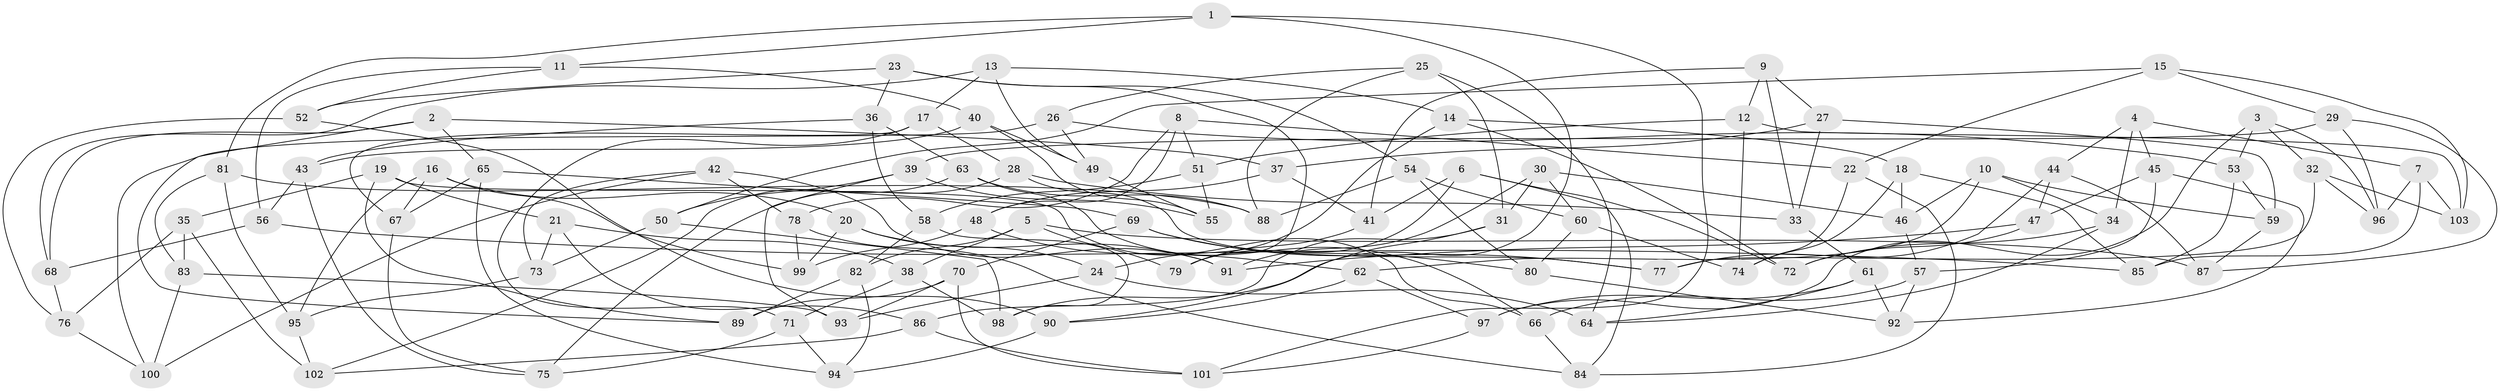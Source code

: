 // Generated by graph-tools (version 1.1) at 2025/50/03/09/25 03:50:54]
// undirected, 103 vertices, 206 edges
graph export_dot {
graph [start="1"]
  node [color=gray90,style=filled];
  1;
  2;
  3;
  4;
  5;
  6;
  7;
  8;
  9;
  10;
  11;
  12;
  13;
  14;
  15;
  16;
  17;
  18;
  19;
  20;
  21;
  22;
  23;
  24;
  25;
  26;
  27;
  28;
  29;
  30;
  31;
  32;
  33;
  34;
  35;
  36;
  37;
  38;
  39;
  40;
  41;
  42;
  43;
  44;
  45;
  46;
  47;
  48;
  49;
  50;
  51;
  52;
  53;
  54;
  55;
  56;
  57;
  58;
  59;
  60;
  61;
  62;
  63;
  64;
  65;
  66;
  67;
  68;
  69;
  70;
  71;
  72;
  73;
  74;
  75;
  76;
  77;
  78;
  79;
  80;
  81;
  82;
  83;
  84;
  85;
  86;
  87;
  88;
  89;
  90;
  91;
  92;
  93;
  94;
  95;
  96;
  97;
  98;
  99;
  100;
  101;
  102;
  103;
  1 -- 98;
  1 -- 81;
  1 -- 11;
  1 -- 101;
  2 -- 37;
  2 -- 65;
  2 -- 89;
  2 -- 68;
  3 -- 32;
  3 -- 96;
  3 -- 53;
  3 -- 97;
  4 -- 45;
  4 -- 34;
  4 -- 7;
  4 -- 44;
  5 -- 38;
  5 -- 79;
  5 -- 82;
  5 -- 87;
  6 -- 72;
  6 -- 79;
  6 -- 84;
  6 -- 41;
  7 -- 96;
  7 -- 85;
  7 -- 103;
  8 -- 48;
  8 -- 51;
  8 -- 78;
  8 -- 22;
  9 -- 12;
  9 -- 41;
  9 -- 27;
  9 -- 33;
  10 -- 46;
  10 -- 34;
  10 -- 59;
  10 -- 62;
  11 -- 52;
  11 -- 40;
  11 -- 56;
  12 -- 103;
  12 -- 51;
  12 -- 74;
  13 -- 17;
  13 -- 49;
  13 -- 14;
  13 -- 68;
  14 -- 72;
  14 -- 24;
  14 -- 18;
  15 -- 29;
  15 -- 50;
  15 -- 22;
  15 -- 103;
  16 -- 99;
  16 -- 67;
  16 -- 20;
  16 -- 95;
  17 -- 67;
  17 -- 71;
  17 -- 28;
  18 -- 46;
  18 -- 85;
  18 -- 74;
  19 -- 66;
  19 -- 35;
  19 -- 89;
  19 -- 21;
  20 -- 91;
  20 -- 24;
  20 -- 99;
  21 -- 86;
  21 -- 73;
  21 -- 38;
  22 -- 74;
  22 -- 84;
  23 -- 79;
  23 -- 36;
  23 -- 52;
  23 -- 54;
  24 -- 93;
  24 -- 64;
  25 -- 88;
  25 -- 31;
  25 -- 26;
  25 -- 64;
  26 -- 53;
  26 -- 49;
  26 -- 100;
  27 -- 33;
  27 -- 37;
  27 -- 59;
  28 -- 33;
  28 -- 75;
  28 -- 77;
  29 -- 87;
  29 -- 39;
  29 -- 96;
  30 -- 60;
  30 -- 46;
  30 -- 91;
  30 -- 31;
  31 -- 90;
  31 -- 86;
  32 -- 96;
  32 -- 77;
  32 -- 103;
  33 -- 61;
  34 -- 64;
  34 -- 72;
  35 -- 102;
  35 -- 83;
  35 -- 76;
  36 -- 43;
  36 -- 58;
  36 -- 63;
  37 -- 48;
  37 -- 41;
  38 -- 71;
  38 -- 98;
  39 -- 50;
  39 -- 55;
  39 -- 93;
  40 -- 55;
  40 -- 43;
  40 -- 49;
  41 -- 79;
  42 -- 78;
  42 -- 91;
  42 -- 100;
  42 -- 73;
  43 -- 75;
  43 -- 56;
  44 -- 77;
  44 -- 87;
  44 -- 47;
  45 -- 92;
  45 -- 47;
  45 -- 57;
  46 -- 57;
  47 -- 91;
  47 -- 72;
  48 -- 99;
  48 -- 62;
  49 -- 55;
  50 -- 73;
  50 -- 98;
  51 -- 58;
  51 -- 55;
  52 -- 90;
  52 -- 76;
  53 -- 59;
  53 -- 85;
  54 -- 60;
  54 -- 88;
  54 -- 80;
  56 -- 85;
  56 -- 68;
  57 -- 66;
  57 -- 92;
  58 -- 82;
  58 -- 98;
  59 -- 87;
  60 -- 80;
  60 -- 74;
  61 -- 92;
  61 -- 97;
  61 -- 64;
  62 -- 97;
  62 -- 90;
  63 -- 102;
  63 -- 66;
  63 -- 88;
  65 -- 67;
  65 -- 94;
  65 -- 69;
  66 -- 84;
  67 -- 75;
  68 -- 76;
  69 -- 77;
  69 -- 70;
  69 -- 80;
  70 -- 93;
  70 -- 89;
  70 -- 101;
  71 -- 75;
  71 -- 94;
  73 -- 95;
  76 -- 100;
  78 -- 84;
  78 -- 99;
  80 -- 92;
  81 -- 88;
  81 -- 83;
  81 -- 95;
  82 -- 89;
  82 -- 94;
  83 -- 93;
  83 -- 100;
  86 -- 102;
  86 -- 101;
  90 -- 94;
  95 -- 102;
  97 -- 101;
}
